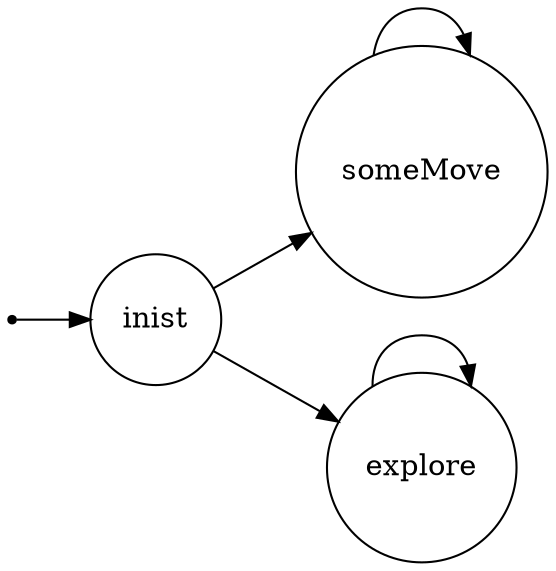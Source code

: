 /*
*
* A GraphViz DOT FSM description 
* Please use a GraphViz visualizer (like http://www.webgraphviz.com)
* 
* Generated by AM,NC,RM
*  
*/
 
digraph finite_state_machine {
  	rankdir=LR;
  	size="8,5"
  	node [shape = point]; iniziale;
  	node [shape = doublecircle]; 
  	node [shape = circle];
  	iniziale -> inist [label = ""];
  	
  	
  	inist -> someMove [ label = ""];
  	inist -> explore [ label = ""];
  	
  	someMove -> someMove [ label = ""];
  	
  	explore -> explore [ label = ""];
}